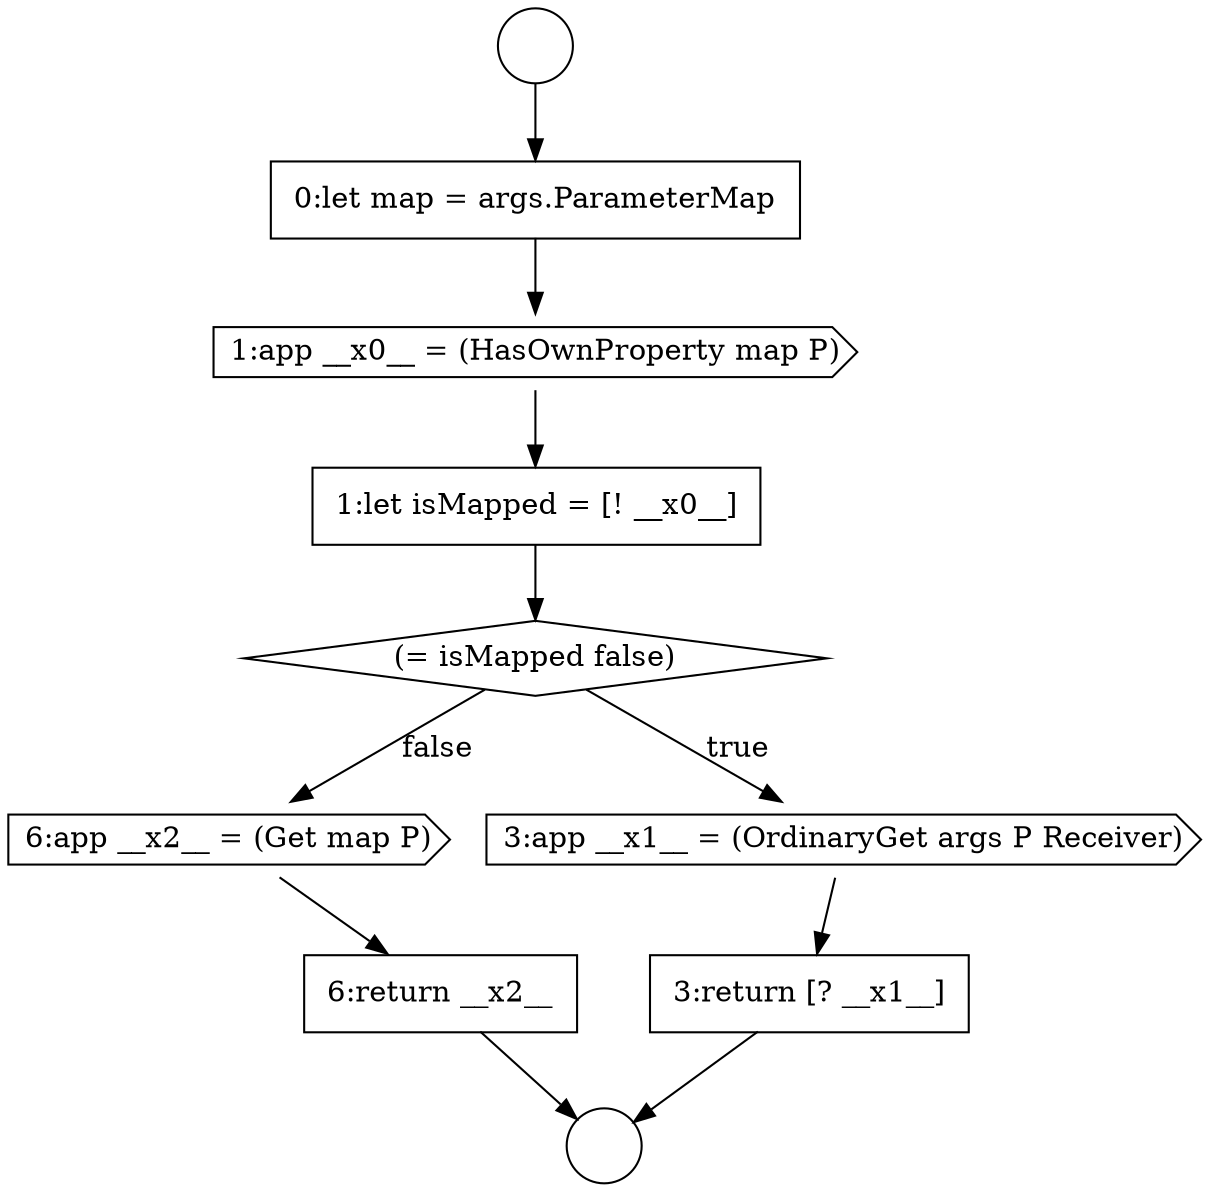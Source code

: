 digraph {
  node2787 [shape=circle label=" " color="black" fillcolor="white" style=filled]
  node2794 [shape=none, margin=0, label=<<font color="black">
    <table border="0" cellborder="1" cellspacing="0" cellpadding="10">
      <tr><td align="left">3:return [? __x1__]</td></tr>
    </table>
  </font>> color="black" fillcolor="white" style=filled]
  node2790 [shape=cds, label=<<font color="black">1:app __x0__ = (HasOwnProperty map P)</font>> color="black" fillcolor="white" style=filled]
  node2792 [shape=diamond, label=<<font color="black">(= isMapped false)</font>> color="black" fillcolor="white" style=filled]
  node2796 [shape=none, margin=0, label=<<font color="black">
    <table border="0" cellborder="1" cellspacing="0" cellpadding="10">
      <tr><td align="left">6:return __x2__</td></tr>
    </table>
  </font>> color="black" fillcolor="white" style=filled]
  node2795 [shape=cds, label=<<font color="black">6:app __x2__ = (Get map P)</font>> color="black" fillcolor="white" style=filled]
  node2788 [shape=circle label=" " color="black" fillcolor="white" style=filled]
  node2793 [shape=cds, label=<<font color="black">3:app __x1__ = (OrdinaryGet args P Receiver)</font>> color="black" fillcolor="white" style=filled]
  node2791 [shape=none, margin=0, label=<<font color="black">
    <table border="0" cellborder="1" cellspacing="0" cellpadding="10">
      <tr><td align="left">1:let isMapped = [! __x0__]</td></tr>
    </table>
  </font>> color="black" fillcolor="white" style=filled]
  node2789 [shape=none, margin=0, label=<<font color="black">
    <table border="0" cellborder="1" cellspacing="0" cellpadding="10">
      <tr><td align="left">0:let map = args.ParameterMap</td></tr>
    </table>
  </font>> color="black" fillcolor="white" style=filled]
  node2791 -> node2792 [ color="black"]
  node2793 -> node2794 [ color="black"]
  node2794 -> node2788 [ color="black"]
  node2789 -> node2790 [ color="black"]
  node2790 -> node2791 [ color="black"]
  node2795 -> node2796 [ color="black"]
  node2792 -> node2793 [label=<<font color="black">true</font>> color="black"]
  node2792 -> node2795 [label=<<font color="black">false</font>> color="black"]
  node2787 -> node2789 [ color="black"]
  node2796 -> node2788 [ color="black"]
}
